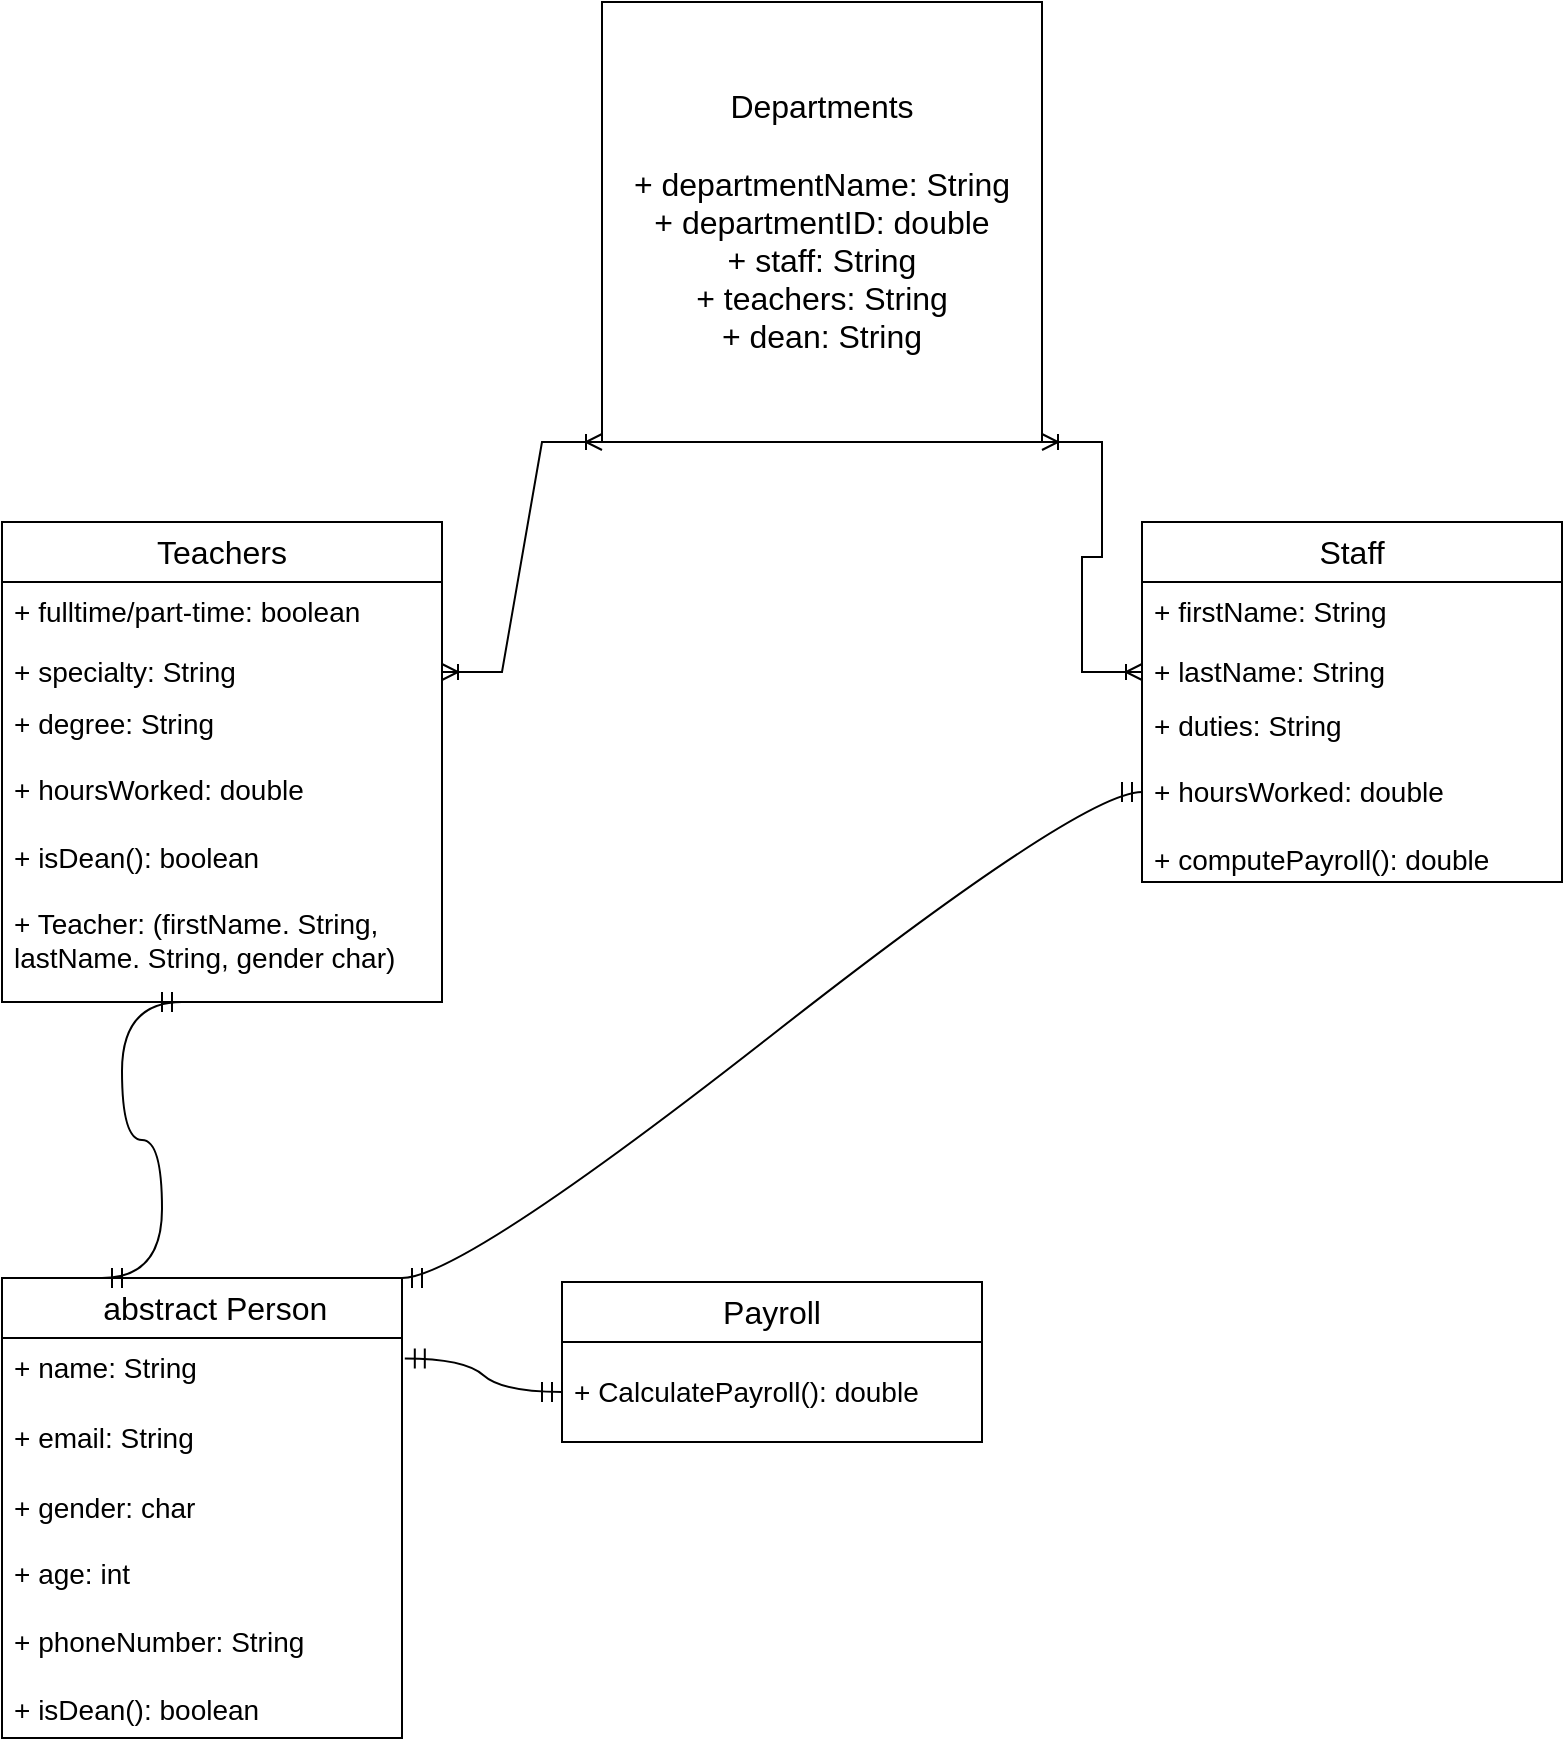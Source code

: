 <mxfile version="21.0.6" type="github">
  <diagram name="Page-1" id="r-zxOY5rzY7_ZMFZ65QF">
    <mxGraphModel dx="1262" dy="623" grid="1" gridSize="10" guides="1" tooltips="1" connect="1" arrows="1" fold="1" page="1" pageScale="1" pageWidth="850" pageHeight="1100" math="0" shadow="0">
      <root>
        <mxCell id="0" />
        <mxCell id="1" parent="0" />
        <mxCell id="WHbsActgOW3zRtFnGw57-32" value="Departments&lt;br style=&quot;font-size: 16px;&quot;&gt;&lt;br style=&quot;font-size: 16px;&quot;&gt;+ departmentName: String&lt;br style=&quot;font-size: 16px;&quot;&gt;+ departmentID: double&lt;br style=&quot;font-size: 16px;&quot;&gt;+ staff: String&lt;br style=&quot;font-size: 16px;&quot;&gt;+ teachers: String&lt;br style=&quot;font-size: 16px;&quot;&gt;+ dean: String" style="whiteSpace=wrap;html=1;aspect=fixed;fontSize=16;" parent="1" vertex="1">
          <mxGeometry x="340" y="30" width="220" height="220" as="geometry" />
        </mxCell>
        <mxCell id="WHbsActgOW3zRtFnGw57-33" value="Teachers" style="swimlane;fontStyle=0;childLayout=stackLayout;horizontal=1;startSize=30;horizontalStack=0;resizeParent=1;resizeParentMax=0;resizeLast=0;collapsible=1;marginBottom=0;whiteSpace=wrap;html=1;fontSize=16;" parent="1" vertex="1">
          <mxGeometry x="40" y="290" width="220" height="240" as="geometry">
            <mxRectangle x="270" y="300" width="90" height="30" as="alternateBounds" />
          </mxGeometry>
        </mxCell>
        <mxCell id="WHbsActgOW3zRtFnGw57-34" value="+ fulltime/part-time: boolean" style="text;strokeColor=none;fillColor=none;align=left;verticalAlign=middle;spacingLeft=4;spacingRight=4;overflow=hidden;points=[[0,0.5],[1,0.5]];portConstraint=eastwest;rotatable=0;whiteSpace=wrap;html=1;fontSize=14;" parent="WHbsActgOW3zRtFnGw57-33" vertex="1">
          <mxGeometry y="30" width="220" height="30" as="geometry" />
        </mxCell>
        <mxCell id="WHbsActgOW3zRtFnGw57-35" value="+ specialty: String" style="text;strokeColor=none;fillColor=none;align=left;verticalAlign=middle;spacingLeft=4;spacingRight=4;overflow=hidden;points=[[0,0.5],[1,0.5]];portConstraint=eastwest;rotatable=0;whiteSpace=wrap;fontSize=14;" parent="WHbsActgOW3zRtFnGw57-33" vertex="1">
          <mxGeometry y="60" width="220" height="30" as="geometry" />
        </mxCell>
        <mxCell id="WHbsActgOW3zRtFnGw57-36" value="&lt;font style=&quot;font-size: 14px;&quot;&gt;+ degree: String&lt;br style=&quot;font-size: 14px;&quot;&gt;&lt;br style=&quot;font-size: 14px;&quot;&gt;+ hoursWorked: double&lt;br style=&quot;font-size: 14px;&quot;&gt;&lt;br style=&quot;font-size: 14px;&quot;&gt;+ isDean(): boolean&lt;br style=&quot;font-size: 14px;&quot;&gt;&lt;br style=&quot;font-size: 14px;&quot;&gt;+ Teacher: (firstName. String, lastName. String, gender char)&lt;br style=&quot;font-size: 14px;&quot;&gt;&lt;br style=&quot;font-size: 14px;&quot;&gt;+ computePayroll(): double&amp;nbsp;&lt;/font&gt;" style="text;strokeColor=none;fillColor=none;align=left;verticalAlign=middle;spacingLeft=4;spacingRight=4;overflow=hidden;points=[[0,0.5],[1,0.5]];portConstraint=eastwest;rotatable=0;whiteSpace=wrap;html=1;strokeWidth=10;fontSize=14;" parent="WHbsActgOW3zRtFnGw57-33" vertex="1">
          <mxGeometry y="90" width="220" height="150" as="geometry" />
        </mxCell>
        <mxCell id="WHbsActgOW3zRtFnGw57-39" value="" style="edgeStyle=entityRelationEdgeStyle;fontSize=12;html=1;endArrow=ERoneToMany;startArrow=ERoneToMany;rounded=0;exitX=1;exitY=0.5;exitDx=0;exitDy=0;entryX=0;entryY=1;entryDx=0;entryDy=0;" parent="1" source="WHbsActgOW3zRtFnGw57-35" target="WHbsActgOW3zRtFnGw57-32" edge="1">
          <mxGeometry width="100" height="100" relative="1" as="geometry">
            <mxPoint x="590" y="340" as="sourcePoint" />
            <mxPoint x="640" y="250" as="targetPoint" />
          </mxGeometry>
        </mxCell>
        <mxCell id="WHbsActgOW3zRtFnGw57-40" value="&lt;font style=&quot;font-size: 16px;&quot;&gt;Staff&lt;/font&gt;" style="swimlane;fontStyle=0;childLayout=stackLayout;horizontal=1;startSize=30;horizontalStack=0;resizeParent=1;resizeParentMax=0;resizeLast=0;collapsible=1;marginBottom=0;whiteSpace=wrap;html=1;" parent="1" vertex="1">
          <mxGeometry x="610" y="290" width="210" height="180" as="geometry" />
        </mxCell>
        <mxCell id="WHbsActgOW3zRtFnGw57-41" value="+ firstName: String" style="text;strokeColor=none;fillColor=none;align=left;verticalAlign=middle;spacingLeft=4;spacingRight=4;overflow=hidden;points=[[0,0.5],[1,0.5]];portConstraint=eastwest;rotatable=0;whiteSpace=wrap;html=1;fontSize=14;" parent="WHbsActgOW3zRtFnGw57-40" vertex="1">
          <mxGeometry y="30" width="210" height="30" as="geometry" />
        </mxCell>
        <mxCell id="WHbsActgOW3zRtFnGw57-42" value="+ lastName: String" style="text;strokeColor=none;fillColor=none;align=left;verticalAlign=middle;spacingLeft=4;spacingRight=4;overflow=hidden;points=[[0,0.5],[1,0.5]];portConstraint=eastwest;rotatable=0;whiteSpace=wrap;html=1;fontSize=14;" parent="WHbsActgOW3zRtFnGw57-40" vertex="1">
          <mxGeometry y="60" width="210" height="30" as="geometry" />
        </mxCell>
        <mxCell id="WHbsActgOW3zRtFnGw57-43" value="+ duties: String&lt;br style=&quot;font-size: 14px;&quot;&gt;&lt;br style=&quot;font-size: 14px;&quot;&gt;+ hoursWorked: double&lt;br style=&quot;font-size: 14px;&quot;&gt;&lt;br style=&quot;font-size: 14px;&quot;&gt;+ computePayroll(): double" style="text;strokeColor=none;fillColor=none;align=left;verticalAlign=middle;spacingLeft=4;spacingRight=4;overflow=hidden;points=[[0,0.5],[1,0.5]];portConstraint=eastwest;rotatable=0;whiteSpace=wrap;html=1;fontSize=14;" parent="WHbsActgOW3zRtFnGw57-40" vertex="1">
          <mxGeometry y="90" width="210" height="90" as="geometry" />
        </mxCell>
        <mxCell id="WHbsActgOW3zRtFnGw57-44" value="" style="edgeStyle=entityRelationEdgeStyle;fontSize=12;html=1;endArrow=ERoneToMany;startArrow=ERoneToMany;rounded=0;exitX=1;exitY=1;exitDx=0;exitDy=0;entryX=0;entryY=0.5;entryDx=0;entryDy=0;" parent="1" source="WHbsActgOW3zRtFnGw57-32" target="WHbsActgOW3zRtFnGw57-42" edge="1">
          <mxGeometry width="100" height="100" relative="1" as="geometry">
            <mxPoint x="510" y="390" as="sourcePoint" />
            <mxPoint x="610" y="290" as="targetPoint" />
          </mxGeometry>
        </mxCell>
        <mxCell id="R6yKNEOrBDxGeL20FCMs-1" value="&amp;nbsp; &amp;nbsp; abstract Person&lt;span style=&quot;white-space: pre;&quot;&gt;	&lt;/span&gt;" style="swimlane;fontStyle=0;childLayout=stackLayout;horizontal=1;startSize=30;horizontalStack=0;resizeParent=1;resizeParentMax=0;resizeLast=0;collapsible=1;marginBottom=0;whiteSpace=wrap;html=1;fontSize=16;" vertex="1" parent="1">
          <mxGeometry x="40" y="668" width="200" height="230" as="geometry" />
        </mxCell>
        <mxCell id="R6yKNEOrBDxGeL20FCMs-2" value="+ name: String" style="text;strokeColor=none;fillColor=none;align=left;verticalAlign=middle;spacingLeft=4;spacingRight=4;overflow=hidden;points=[[0,0.5],[1,0.5]];portConstraint=eastwest;rotatable=0;whiteSpace=wrap;html=1;fontSize=14;" vertex="1" parent="R6yKNEOrBDxGeL20FCMs-1">
          <mxGeometry y="30" width="200" height="30" as="geometry" />
        </mxCell>
        <mxCell id="R6yKNEOrBDxGeL20FCMs-3" value="+ email: String" style="text;strokeColor=none;fillColor=none;align=left;verticalAlign=middle;spacingLeft=4;spacingRight=4;overflow=hidden;points=[[0,0.5],[1,0.5]];portConstraint=eastwest;rotatable=0;whiteSpace=wrap;html=1;fontSize=14;" vertex="1" parent="R6yKNEOrBDxGeL20FCMs-1">
          <mxGeometry y="60" width="200" height="40" as="geometry" />
        </mxCell>
        <mxCell id="R6yKNEOrBDxGeL20FCMs-4" value="+ gender: char&lt;br style=&quot;font-size: 14px;&quot;&gt;&lt;br style=&quot;font-size: 14px;&quot;&gt;+ age: int&lt;br&gt;&lt;br&gt;+ phoneNumber: String&lt;br style=&quot;font-size: 14px;&quot;&gt;&lt;br style=&quot;font-size: 14px;&quot;&gt;+ isDean(): boolean" style="text;strokeColor=none;fillColor=none;align=left;verticalAlign=middle;spacingLeft=4;spacingRight=4;overflow=hidden;points=[[0,0.5],[1,0.5]];portConstraint=eastwest;rotatable=0;whiteSpace=wrap;html=1;fontSize=14;" vertex="1" parent="R6yKNEOrBDxGeL20FCMs-1">
          <mxGeometry y="100" width="200" height="130" as="geometry" />
        </mxCell>
        <mxCell id="R6yKNEOrBDxGeL20FCMs-5" value="Payroll" style="swimlane;fontStyle=0;childLayout=stackLayout;horizontal=1;startSize=30;horizontalStack=0;resizeParent=1;resizeParentMax=0;resizeLast=0;collapsible=1;marginBottom=0;whiteSpace=wrap;html=1;fontSize=16;" vertex="1" parent="1">
          <mxGeometry x="320" y="670" width="210" height="80" as="geometry" />
        </mxCell>
        <mxCell id="R6yKNEOrBDxGeL20FCMs-7" value="+ CalculatePayroll(): double" style="text;strokeColor=none;fillColor=none;align=left;verticalAlign=middle;spacingLeft=4;spacingRight=4;overflow=hidden;points=[[0,0.5],[1,0.5]];portConstraint=eastwest;rotatable=0;whiteSpace=wrap;html=1;fontSize=14;" vertex="1" parent="R6yKNEOrBDxGeL20FCMs-5">
          <mxGeometry y="30" width="210" height="50" as="geometry" />
        </mxCell>
        <mxCell id="R6yKNEOrBDxGeL20FCMs-10" value="" style="edgeStyle=entityRelationEdgeStyle;fontSize=12;html=1;endArrow=ERmandOne;startArrow=ERmandOne;rounded=0;startSize=8;endSize=8;curved=1;exitX=0.25;exitY=0;exitDx=0;exitDy=0;" edge="1" parent="1" source="R6yKNEOrBDxGeL20FCMs-1">
          <mxGeometry width="100" height="100" relative="1" as="geometry">
            <mxPoint x="60" y="580" as="sourcePoint" />
            <mxPoint x="130" y="530" as="targetPoint" />
          </mxGeometry>
        </mxCell>
        <mxCell id="R6yKNEOrBDxGeL20FCMs-12" value="" style="edgeStyle=entityRelationEdgeStyle;fontSize=12;html=1;endArrow=ERmandOne;startArrow=ERmandOne;rounded=0;startSize=8;endSize=8;curved=1;exitX=1;exitY=0;exitDx=0;exitDy=0;entryX=0;entryY=0.5;entryDx=0;entryDy=0;" edge="1" parent="1" source="R6yKNEOrBDxGeL20FCMs-1" target="WHbsActgOW3zRtFnGw57-43">
          <mxGeometry width="100" height="100" relative="1" as="geometry">
            <mxPoint x="440" y="470" as="sourcePoint" />
            <mxPoint x="540" y="370" as="targetPoint" />
          </mxGeometry>
        </mxCell>
        <mxCell id="R6yKNEOrBDxGeL20FCMs-13" value="" style="edgeStyle=entityRelationEdgeStyle;fontSize=12;html=1;endArrow=ERmandOne;startArrow=ERmandOne;rounded=0;startSize=8;endSize=8;curved=1;entryX=0;entryY=0.5;entryDx=0;entryDy=0;exitX=1.007;exitY=0.175;exitDx=0;exitDy=0;exitPerimeter=0;" edge="1" parent="1" source="R6yKNEOrBDxGeL20FCMs-1" target="R6yKNEOrBDxGeL20FCMs-7">
          <mxGeometry width="100" height="100" relative="1" as="geometry">
            <mxPoint x="250" y="640" as="sourcePoint" />
            <mxPoint x="310" y="600" as="targetPoint" />
          </mxGeometry>
        </mxCell>
      </root>
    </mxGraphModel>
  </diagram>
</mxfile>
